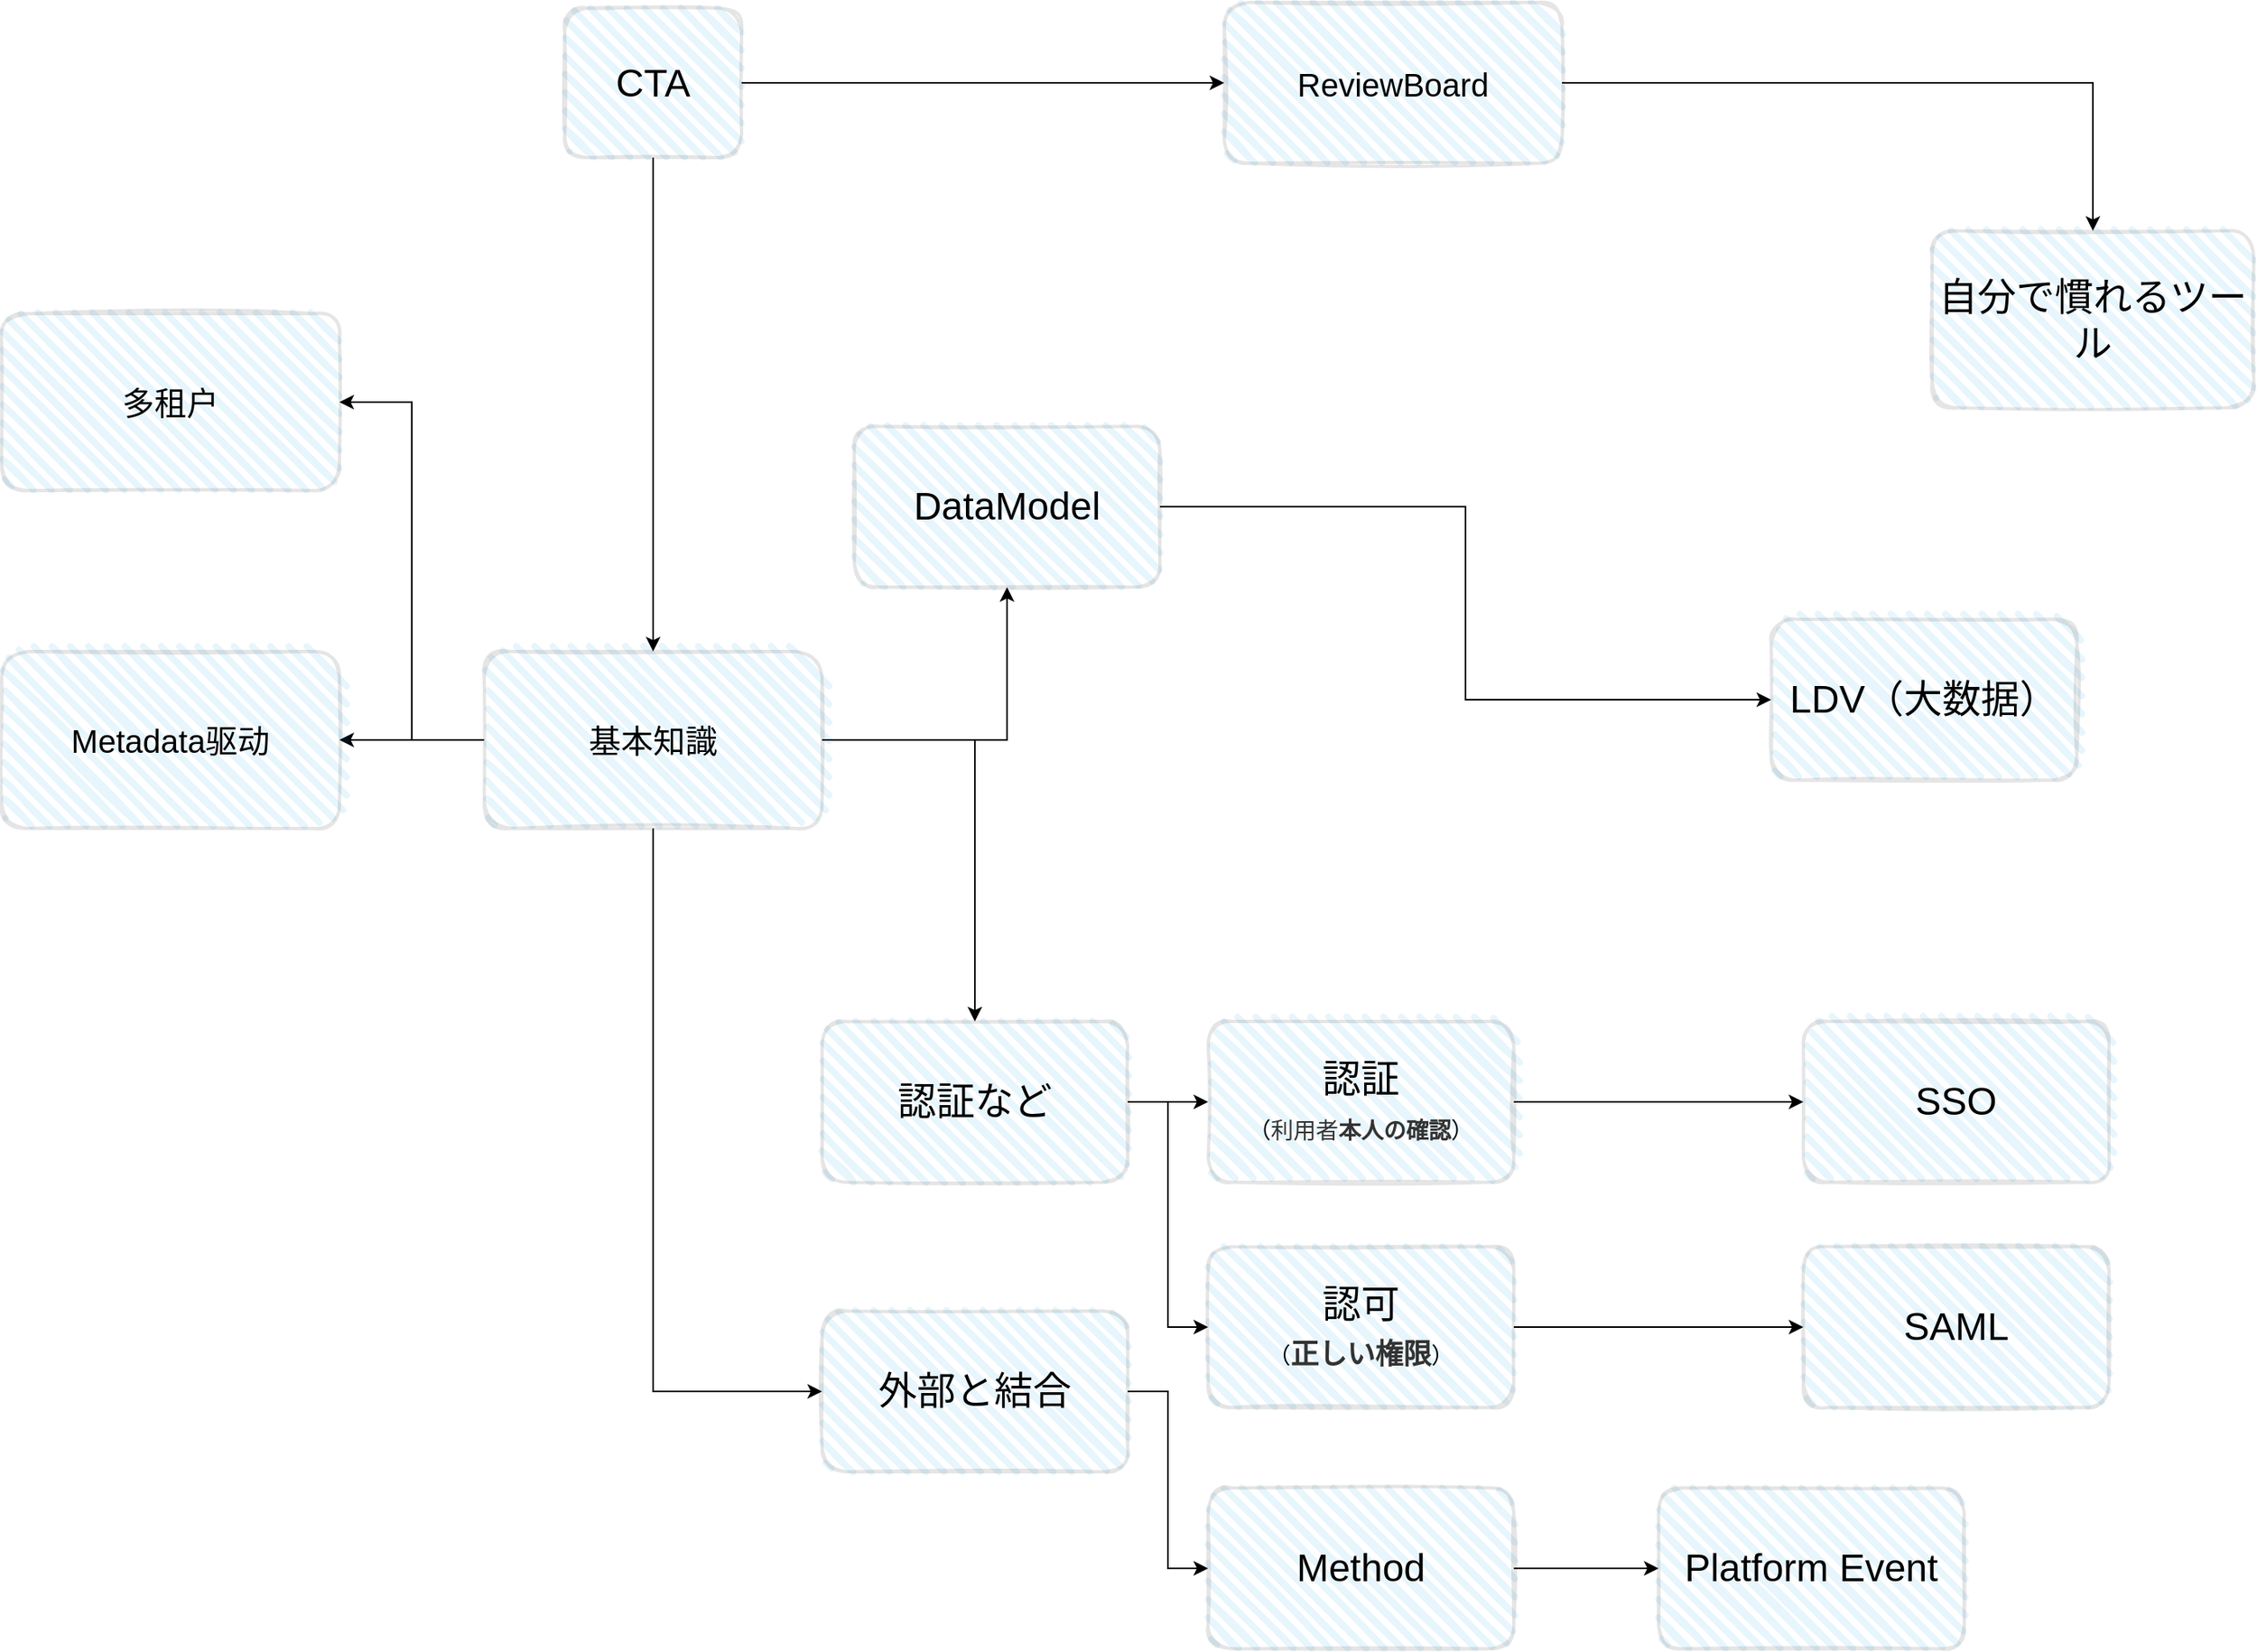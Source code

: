 <mxfile version="20.7.4" type="device"><diagram id="6a731a19-8d31-9384-78a2-239565b7b9f0" name="Page-1"><mxGraphModel dx="2419" dy="909" grid="1" gridSize="10" guides="1" tooltips="1" connect="1" arrows="1" fold="1" page="1" pageScale="1" pageWidth="1169" pageHeight="827" background="none" math="0" shadow="0"><root><mxCell id="0"/><mxCell id="1" parent="0"/><mxCell id="0BKoK7hAf2Vwg8VBP2Tw-1579" style="edgeStyle=orthogonalEdgeStyle;rounded=0;orthogonalLoop=1;jettySize=auto;html=1;exitX=0.5;exitY=1;exitDx=0;exitDy=0;fontFamily=Helvetica;fontSize=24;fontColor=default;entryX=0;entryY=0.5;entryDx=0;entryDy=0;" parent="1" source="0BKoK7hAf2Vwg8VBP2Tw-1558" target="0SgRX70N9rFfQzSy7Fb1-22" edge="1"><mxGeometry relative="1" as="geometry"><mxPoint x="685" y="1590" as="targetPoint"/></mxGeometry></mxCell><mxCell id="0SgRX70N9rFfQzSy7Fb1-11" style="edgeStyle=orthogonalEdgeStyle;rounded=0;orthogonalLoop=1;jettySize=auto;html=1;fontFamily=Verdana;fontSize=14;" edge="1" parent="1" source="0BKoK7hAf2Vwg8VBP2Tw-1558" target="0BKoK7hAf2Vwg8VBP2Tw-1580"><mxGeometry relative="1" as="geometry"/></mxCell><mxCell id="0SgRX70N9rFfQzSy7Fb1-14" style="edgeStyle=orthogonalEdgeStyle;rounded=0;orthogonalLoop=1;jettySize=auto;html=1;exitX=1;exitY=0.5;exitDx=0;exitDy=0;entryX=0.5;entryY=0;entryDx=0;entryDy=0;fontFamily=Verdana;fontSize=14;" edge="1" parent="1" source="0BKoK7hAf2Vwg8VBP2Tw-1558" target="0SgRX70N9rFfQzSy7Fb1-13"><mxGeometry relative="1" as="geometry"/></mxCell><mxCell id="0SgRX70N9rFfQzSy7Fb1-30" style="edgeStyle=orthogonalEdgeStyle;rounded=0;orthogonalLoop=1;jettySize=auto;html=1;exitX=0;exitY=0.5;exitDx=0;exitDy=0;entryX=1;entryY=0.5;entryDx=0;entryDy=0;fontFamily=Verdana;fontSize=14;" edge="1" parent="1" source="0BKoK7hAf2Vwg8VBP2Tw-1558" target="0SgRX70N9rFfQzSy7Fb1-28"><mxGeometry relative="1" as="geometry"/></mxCell><mxCell id="0SgRX70N9rFfQzSy7Fb1-31" style="edgeStyle=orthogonalEdgeStyle;rounded=0;orthogonalLoop=1;jettySize=auto;html=1;exitX=0;exitY=0.5;exitDx=0;exitDy=0;entryX=1;entryY=0.5;entryDx=0;entryDy=0;fontFamily=Verdana;fontSize=14;" edge="1" parent="1" source="0BKoK7hAf2Vwg8VBP2Tw-1558" target="0SgRX70N9rFfQzSy7Fb1-29"><mxGeometry relative="1" as="geometry"/></mxCell><mxCell id="0BKoK7hAf2Vwg8VBP2Tw-1558" value="基本知識" style="rounded=1;whiteSpace=wrap;html=1;strokeWidth=2;fillWeight=4;hachureGap=8;hachureAngle=45;fillColor=#1ba1e2;sketch=1;fontSize=20;opacity=10;glass=0;" parent="1" vertex="1"><mxGeometry x="580" y="1020" width="210" height="110" as="geometry"/></mxCell><mxCell id="0BKoK7hAf2Vwg8VBP2Tw-1582" style="edgeStyle=orthogonalEdgeStyle;rounded=0;orthogonalLoop=1;jettySize=auto;html=1;exitX=1;exitY=0.5;exitDx=0;exitDy=0;fontFamily=Helvetica;fontSize=24;fontColor=default;" parent="1" source="0BKoK7hAf2Vwg8VBP2Tw-1563" target="0BKoK7hAf2Vwg8VBP2Tw-1581" edge="1"><mxGeometry relative="1" as="geometry"/></mxCell><mxCell id="0BKoK7hAf2Vwg8VBP2Tw-1563" value="ReviewBoard" style="rounded=1;whiteSpace=wrap;html=1;strokeWidth=2;fillWeight=4;hachureGap=8;hachureAngle=45;fillColor=#1ba1e2;sketch=1;glass=0;fontFamily=Helvetica;fontSize=20;fontColor=default;opacity=10;" parent="1" vertex="1"><mxGeometry x="1040" y="616.5" width="210" height="100" as="geometry"/></mxCell><mxCell id="0BKoK7hAf2Vwg8VBP2Tw-1565" style="edgeStyle=orthogonalEdgeStyle;rounded=0;orthogonalLoop=1;jettySize=auto;html=1;exitX=0.5;exitY=1;exitDx=0;exitDy=0;fontFamily=Helvetica;fontSize=24;fontColor=default;" parent="1" source="0BKoK7hAf2Vwg8VBP2Tw-1564" target="0BKoK7hAf2Vwg8VBP2Tw-1558" edge="1"><mxGeometry relative="1" as="geometry"/></mxCell><mxCell id="0BKoK7hAf2Vwg8VBP2Tw-1567" style="edgeStyle=orthogonalEdgeStyle;rounded=0;orthogonalLoop=1;jettySize=auto;html=1;exitX=1;exitY=0.5;exitDx=0;exitDy=0;entryX=0;entryY=0.5;entryDx=0;entryDy=0;fontFamily=Helvetica;fontSize=24;fontColor=default;" parent="1" source="0BKoK7hAf2Vwg8VBP2Tw-1564" target="0BKoK7hAf2Vwg8VBP2Tw-1563" edge="1"><mxGeometry relative="1" as="geometry"/></mxCell><mxCell id="0BKoK7hAf2Vwg8VBP2Tw-1564" value="&lt;font style=&quot;font-size: 24px;&quot;&gt;CTA&lt;/font&gt;" style="rounded=1;whiteSpace=wrap;html=1;strokeWidth=2;fillWeight=4;hachureGap=8;hachureAngle=45;fillColor=#1ba1e2;sketch=1;glass=0;fontFamily=Helvetica;fontSize=20;fontColor=default;opacity=10;" parent="1" vertex="1"><mxGeometry x="630" y="620" width="110" height="93" as="geometry"/></mxCell><mxCell id="0SgRX70N9rFfQzSy7Fb1-15" style="edgeStyle=orthogonalEdgeStyle;rounded=0;orthogonalLoop=1;jettySize=auto;html=1;exitX=1;exitY=0.5;exitDx=0;exitDy=0;entryX=0;entryY=0.5;entryDx=0;entryDy=0;fontFamily=Verdana;fontSize=14;" edge="1" parent="1" source="0BKoK7hAf2Vwg8VBP2Tw-1580" target="0SgRX70N9rFfQzSy7Fb1-2"><mxGeometry relative="1" as="geometry"/></mxCell><mxCell id="0BKoK7hAf2Vwg8VBP2Tw-1580" value="DataModel" style="rounded=1;whiteSpace=wrap;html=1;strokeWidth=2;fillWeight=4;hachureGap=8;hachureAngle=45;fillColor=#1ba1e2;sketch=1;glass=0;fontFamily=Helvetica;fontSize=24;fontColor=default;opacity=10;" parent="1" vertex="1"><mxGeometry x="810" y="880" width="190" height="100" as="geometry"/></mxCell><mxCell id="0BKoK7hAf2Vwg8VBP2Tw-1581" value="自分で慣れるツール" style="rounded=1;whiteSpace=wrap;html=1;strokeWidth=2;fillWeight=4;hachureGap=8;hachureAngle=45;fillColor=#1ba1e2;sketch=1;glass=0;fontFamily=Helvetica;fontSize=24;fontColor=default;opacity=10;" parent="1" vertex="1"><mxGeometry x="1480" y="758.5" width="200" height="110" as="geometry"/></mxCell><mxCell id="0SgRX70N9rFfQzSy7Fb1-6" style="edgeStyle=orthogonalEdgeStyle;rounded=0;orthogonalLoop=1;jettySize=auto;html=1;exitX=1;exitY=0.5;exitDx=0;exitDy=0;fontFamily=Verdana;fontSize=14;" edge="1" parent="1" source="0SgRX70N9rFfQzSy7Fb1-1" target="0SgRX70N9rFfQzSy7Fb1-3"><mxGeometry relative="1" as="geometry"/></mxCell><mxCell id="0SgRX70N9rFfQzSy7Fb1-1" value="認証&lt;br&gt;&lt;font face=&quot;Verdana&quot; style=&quot;font-size: 14px;&quot;&gt;（&lt;span style=&quot;color: rgb(51, 51, 51); text-align: left;&quot;&gt;利用者&lt;/span&gt;&lt;span style=&quot;font-weight: bolder; color: rgb(51, 51, 51); text-align: left;&quot;&gt;本人の確認&lt;/span&gt;）&lt;/font&gt;" style="rounded=1;whiteSpace=wrap;html=1;strokeWidth=2;fillWeight=4;hachureGap=8;hachureAngle=45;fillColor=#1ba1e2;sketch=1;glass=0;fontFamily=Helvetica;fontSize=24;fontColor=default;opacity=10;" vertex="1" parent="1"><mxGeometry x="1030" y="1250" width="190" height="100" as="geometry"/></mxCell><mxCell id="0SgRX70N9rFfQzSy7Fb1-2" value="LDV（大数据）" style="rounded=1;whiteSpace=wrap;html=1;strokeWidth=2;fillWeight=4;hachureGap=8;hachureAngle=45;fillColor=#1ba1e2;sketch=1;glass=0;fontFamily=Helvetica;fontSize=24;fontColor=default;opacity=10;" vertex="1" parent="1"><mxGeometry x="1380" y="1000" width="190" height="100" as="geometry"/></mxCell><mxCell id="0SgRX70N9rFfQzSy7Fb1-3" value="SSO" style="rounded=1;whiteSpace=wrap;html=1;strokeWidth=2;fillWeight=4;hachureGap=8;hachureAngle=45;fillColor=#1ba1e2;sketch=1;glass=0;fontFamily=Helvetica;fontSize=24;fontColor=default;opacity=10;" vertex="1" parent="1"><mxGeometry x="1400" y="1250" width="190" height="100" as="geometry"/></mxCell><mxCell id="0SgRX70N9rFfQzSy7Fb1-18" style="edgeStyle=orthogonalEdgeStyle;rounded=0;orthogonalLoop=1;jettySize=auto;html=1;exitX=1;exitY=0.5;exitDx=0;exitDy=0;fontFamily=Verdana;fontSize=14;" edge="1" parent="1" source="0SgRX70N9rFfQzSy7Fb1-4" target="0SgRX70N9rFfQzSy7Fb1-10"><mxGeometry relative="1" as="geometry"/></mxCell><mxCell id="0SgRX70N9rFfQzSy7Fb1-4" value="認可&lt;br&gt;&lt;span style=&quot;font-family: Verdana; font-size: 14px;&quot;&gt;（&lt;/span&gt;&lt;span style=&quot;font-weight: bolder; color: rgb(51, 51, 51); font-family: 游ゴシック体, YuGothic, &amp;quot;游ゴシック Medium&amp;quot;, &amp;quot;Yu Gothic Medium&amp;quot;, 游ゴシック, &amp;quot;Yu Gothic&amp;quot;, &amp;quot;Hiragino Kaku Gothic ProN&amp;quot;, YuGothic, Meiryo, sans-serif; font-size: 17.5px; text-align: left;&quot;&gt;正しい権限&lt;/span&gt;&lt;span style=&quot;font-family: Verdana; font-size: 14px;&quot;&gt;）&lt;/span&gt;" style="rounded=1;whiteSpace=wrap;html=1;strokeWidth=2;fillWeight=4;hachureGap=8;hachureAngle=45;fillColor=#1ba1e2;sketch=1;glass=0;fontFamily=Helvetica;fontSize=24;fontColor=default;opacity=10;" vertex="1" parent="1"><mxGeometry x="1030" y="1390" width="190" height="100" as="geometry"/></mxCell><mxCell id="0SgRX70N9rFfQzSy7Fb1-10" value="SAML" style="rounded=1;whiteSpace=wrap;html=1;strokeWidth=2;fillWeight=4;hachureGap=8;hachureAngle=45;fillColor=#1ba1e2;sketch=1;glass=0;fontFamily=Helvetica;fontSize=24;fontColor=default;opacity=10;" vertex="1" parent="1"><mxGeometry x="1400" y="1390" width="190" height="100" as="geometry"/></mxCell><mxCell id="0SgRX70N9rFfQzSy7Fb1-16" style="edgeStyle=orthogonalEdgeStyle;rounded=0;orthogonalLoop=1;jettySize=auto;html=1;exitX=1;exitY=0.5;exitDx=0;exitDy=0;fontFamily=Verdana;fontSize=14;" edge="1" parent="1" source="0SgRX70N9rFfQzSy7Fb1-13" target="0SgRX70N9rFfQzSy7Fb1-1"><mxGeometry relative="1" as="geometry"/></mxCell><mxCell id="0SgRX70N9rFfQzSy7Fb1-17" style="edgeStyle=orthogonalEdgeStyle;rounded=0;orthogonalLoop=1;jettySize=auto;html=1;exitX=1;exitY=0.5;exitDx=0;exitDy=0;entryX=0;entryY=0.5;entryDx=0;entryDy=0;fontFamily=Verdana;fontSize=14;" edge="1" parent="1" source="0SgRX70N9rFfQzSy7Fb1-13" target="0SgRX70N9rFfQzSy7Fb1-4"><mxGeometry relative="1" as="geometry"/></mxCell><mxCell id="0SgRX70N9rFfQzSy7Fb1-13" value="認証など" style="rounded=1;whiteSpace=wrap;html=1;strokeWidth=2;fillWeight=4;hachureGap=8;hachureAngle=45;fillColor=#1ba1e2;sketch=1;glass=0;fontFamily=Helvetica;fontSize=24;fontColor=default;opacity=10;" vertex="1" parent="1"><mxGeometry x="790" y="1250" width="190" height="100" as="geometry"/></mxCell><mxCell id="0SgRX70N9rFfQzSy7Fb1-26" style="edgeStyle=orthogonalEdgeStyle;rounded=0;orthogonalLoop=1;jettySize=auto;html=1;exitX=1;exitY=0.5;exitDx=0;exitDy=0;entryX=0;entryY=0.5;entryDx=0;entryDy=0;fontFamily=Verdana;fontSize=14;" edge="1" parent="1" source="0SgRX70N9rFfQzSy7Fb1-20" target="0SgRX70N9rFfQzSy7Fb1-25"><mxGeometry relative="1" as="geometry"/></mxCell><mxCell id="0SgRX70N9rFfQzSy7Fb1-20" value="Method" style="rounded=1;whiteSpace=wrap;html=1;strokeWidth=2;fillWeight=4;hachureGap=8;hachureAngle=45;fillColor=#1ba1e2;sketch=1;glass=0;fontFamily=Helvetica;fontSize=24;fontColor=default;opacity=10;" vertex="1" parent="1"><mxGeometry x="1030" y="1540" width="190" height="100" as="geometry"/></mxCell><mxCell id="0SgRX70N9rFfQzSy7Fb1-23" style="edgeStyle=orthogonalEdgeStyle;rounded=0;orthogonalLoop=1;jettySize=auto;html=1;exitX=1;exitY=0.5;exitDx=0;exitDy=0;entryX=0;entryY=0.5;entryDx=0;entryDy=0;fontFamily=Verdana;fontSize=14;" edge="1" parent="1" source="0SgRX70N9rFfQzSy7Fb1-22" target="0SgRX70N9rFfQzSy7Fb1-20"><mxGeometry relative="1" as="geometry"/></mxCell><mxCell id="0SgRX70N9rFfQzSy7Fb1-22" value="外部と結合" style="rounded=1;whiteSpace=wrap;html=1;strokeWidth=2;fillWeight=4;hachureGap=8;hachureAngle=45;fillColor=#1ba1e2;sketch=1;glass=0;fontFamily=Helvetica;fontSize=24;fontColor=default;opacity=10;" vertex="1" parent="1"><mxGeometry x="790" y="1430" width="190" height="100" as="geometry"/></mxCell><mxCell id="0SgRX70N9rFfQzSy7Fb1-25" value="Platform Event" style="rounded=1;whiteSpace=wrap;html=1;strokeWidth=2;fillWeight=4;hachureGap=8;hachureAngle=45;fillColor=#1ba1e2;sketch=1;glass=0;fontFamily=Helvetica;fontSize=24;fontColor=default;opacity=10;" vertex="1" parent="1"><mxGeometry x="1310" y="1540" width="190" height="100" as="geometry"/></mxCell><mxCell id="0SgRX70N9rFfQzSy7Fb1-28" value="Metadata驱动" style="rounded=1;whiteSpace=wrap;html=1;strokeWidth=2;fillWeight=4;hachureGap=8;hachureAngle=45;fillColor=#1ba1e2;sketch=1;fontSize=20;opacity=10;glass=0;" vertex="1" parent="1"><mxGeometry x="280" y="1020" width="210" height="110" as="geometry"/></mxCell><mxCell id="0SgRX70N9rFfQzSy7Fb1-29" value="多租户" style="rounded=1;whiteSpace=wrap;html=1;strokeWidth=2;fillWeight=4;hachureGap=8;hachureAngle=45;fillColor=#1ba1e2;sketch=1;fontSize=20;opacity=10;glass=0;" vertex="1" parent="1"><mxGeometry x="280" y="810" width="210" height="110" as="geometry"/></mxCell></root></mxGraphModel></diagram></mxfile>